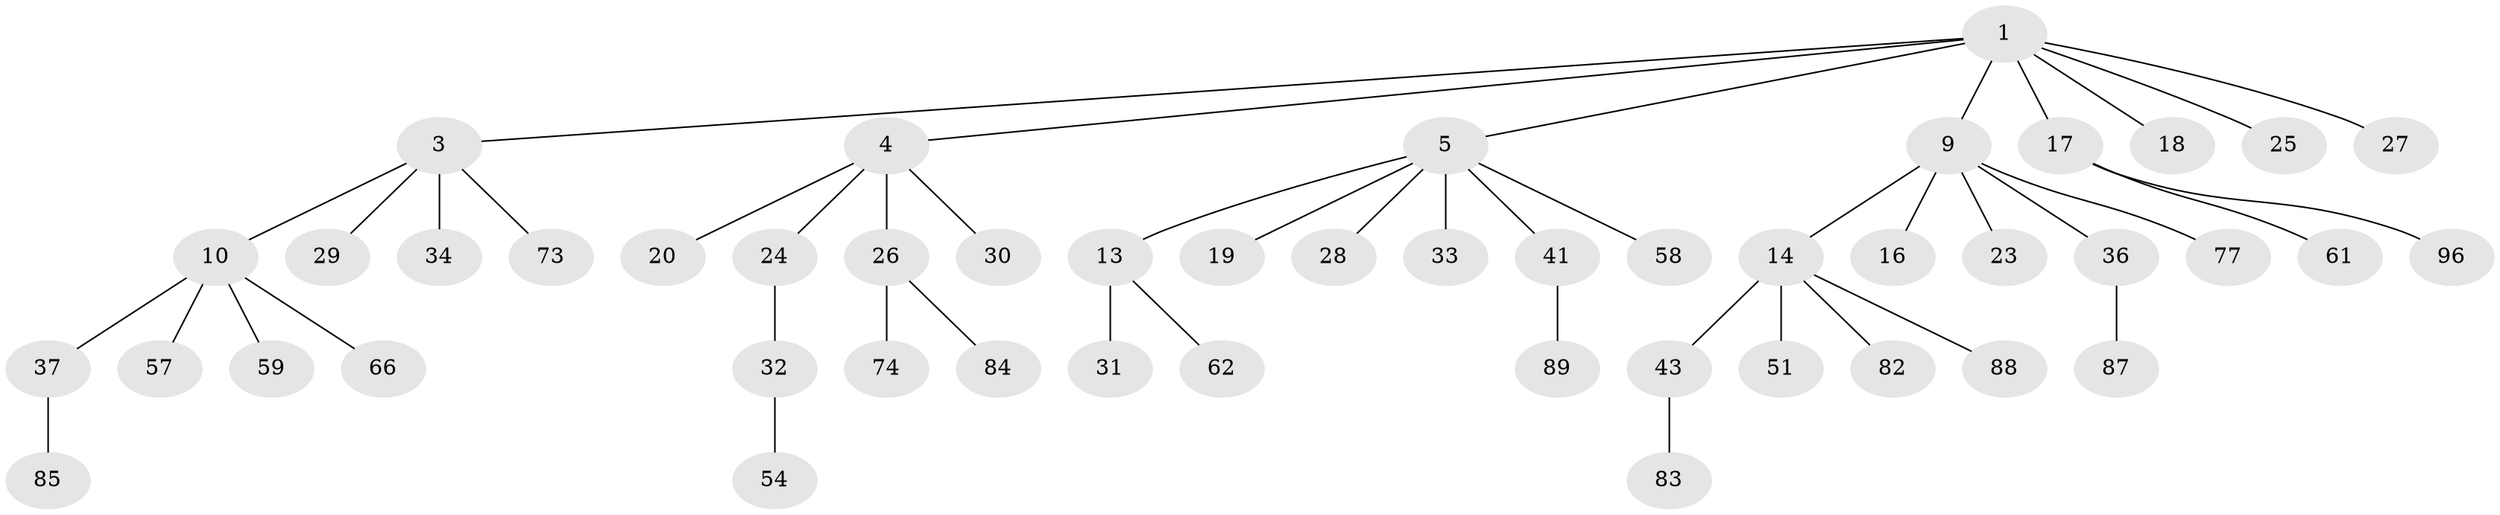 // original degree distribution, {5: 0.020833333333333332, 3: 0.13541666666666666, 4: 0.10416666666666667, 7: 0.010416666666666666, 6: 0.010416666666666666, 2: 0.19791666666666666, 1: 0.5208333333333334}
// Generated by graph-tools (version 1.1) at 2025/15/03/09/25 04:15:39]
// undirected, 48 vertices, 47 edges
graph export_dot {
graph [start="1"]
  node [color=gray90,style=filled];
  1 [super="+2+7+15"];
  3 [super="+8"];
  4 [super="+11"];
  5 [super="+6+80"];
  9 [super="+12+35"];
  10 [super="+90"];
  13;
  14 [super="+21"];
  16 [super="+91"];
  17 [super="+39+46"];
  18 [super="+78+95"];
  19 [super="+48"];
  20 [super="+60"];
  23;
  24 [super="+79"];
  25 [super="+42"];
  26 [super="+52+70+53"];
  27;
  28;
  29 [super="+49"];
  30 [super="+50+72"];
  31;
  32 [super="+38+40+81"];
  33 [super="+71+55"];
  34;
  36;
  37 [super="+63"];
  41;
  43 [super="+45"];
  51;
  54;
  57;
  58;
  59;
  61 [super="+93"];
  62;
  66;
  73;
  74;
  77;
  82;
  83;
  84;
  85;
  87;
  88;
  89;
  96;
  1 -- 5;
  1 -- 17;
  1 -- 3;
  1 -- 4;
  1 -- 18;
  1 -- 9;
  1 -- 25;
  1 -- 27;
  3 -- 10;
  3 -- 29;
  3 -- 73;
  3 -- 34;
  4 -- 26;
  4 -- 30;
  4 -- 24;
  4 -- 20;
  5 -- 33;
  5 -- 19;
  5 -- 41;
  5 -- 58;
  5 -- 28;
  5 -- 13;
  9 -- 14;
  9 -- 36;
  9 -- 16;
  9 -- 77;
  9 -- 23;
  10 -- 37;
  10 -- 57;
  10 -- 59;
  10 -- 66;
  13 -- 31;
  13 -- 62;
  14 -- 82;
  14 -- 51;
  14 -- 88;
  14 -- 43;
  17 -- 96;
  17 -- 61;
  24 -- 32;
  26 -- 84;
  26 -- 74;
  32 -- 54;
  36 -- 87;
  37 -- 85;
  41 -- 89;
  43 -- 83;
}
